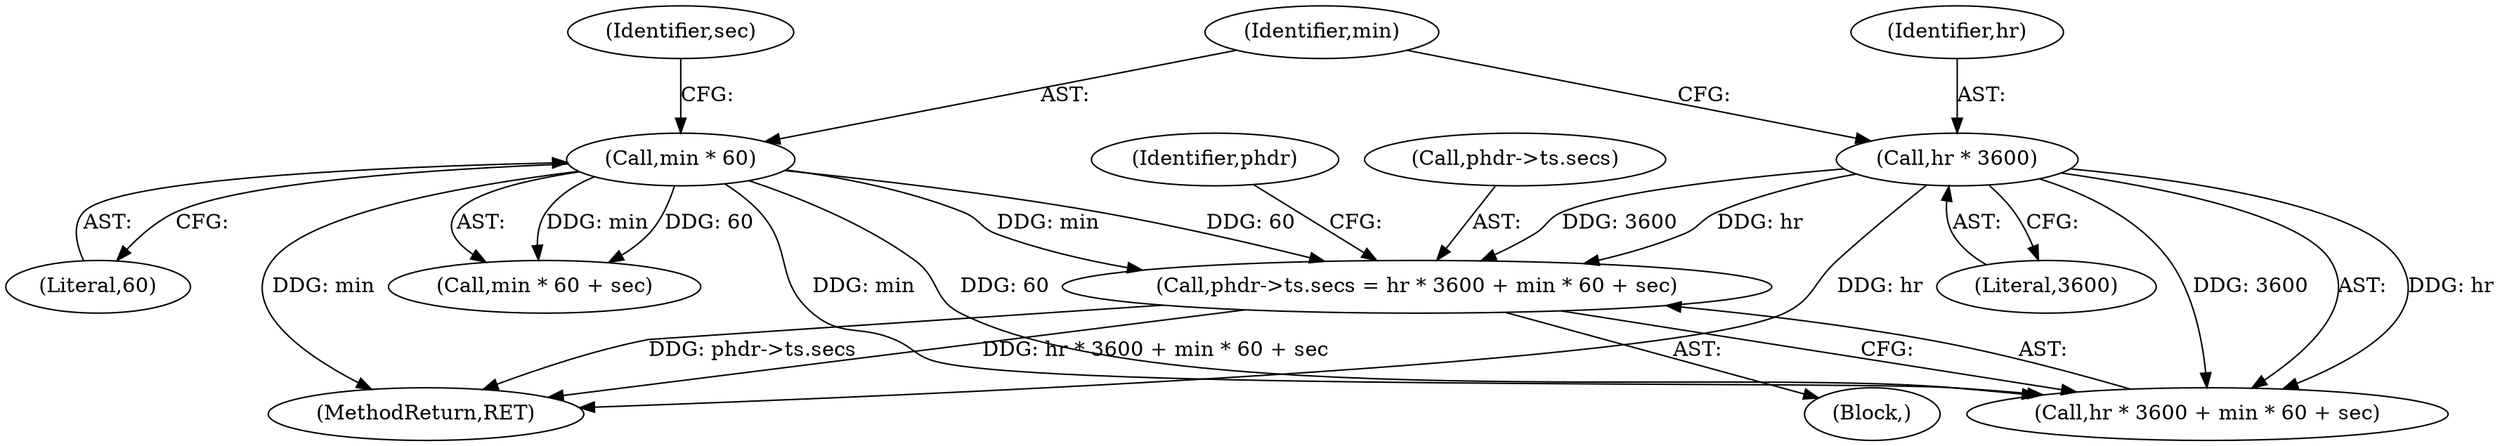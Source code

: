 digraph "0_wireshark_3270dfac43da861c714df76513456b46765ff47f@pointer" {
"1000287" [label="(Call,phdr->ts.secs = hr * 3600 + min * 60 + sec)"];
"1000294" [label="(Call,hr * 3600)"];
"1000298" [label="(Call,min * 60)"];
"1000305" [label="(Identifier,phdr)"];
"1000296" [label="(Literal,3600)"];
"1000114" [label="(Block,)"];
"1000301" [label="(Identifier,sec)"];
"1000297" [label="(Call,min * 60 + sec)"];
"1000299" [label="(Identifier,min)"];
"1000476" [label="(MethodReturn,RET)"];
"1000298" [label="(Call,min * 60)"];
"1000300" [label="(Literal,60)"];
"1000287" [label="(Call,phdr->ts.secs = hr * 3600 + min * 60 + sec)"];
"1000293" [label="(Call,hr * 3600 + min * 60 + sec)"];
"1000295" [label="(Identifier,hr)"];
"1000294" [label="(Call,hr * 3600)"];
"1000288" [label="(Call,phdr->ts.secs)"];
"1000287" -> "1000114"  [label="AST: "];
"1000287" -> "1000293"  [label="CFG: "];
"1000288" -> "1000287"  [label="AST: "];
"1000293" -> "1000287"  [label="AST: "];
"1000305" -> "1000287"  [label="CFG: "];
"1000287" -> "1000476"  [label="DDG: hr * 3600 + min * 60 + sec"];
"1000287" -> "1000476"  [label="DDG: phdr->ts.secs"];
"1000294" -> "1000287"  [label="DDG: hr"];
"1000294" -> "1000287"  [label="DDG: 3600"];
"1000298" -> "1000287"  [label="DDG: min"];
"1000298" -> "1000287"  [label="DDG: 60"];
"1000294" -> "1000293"  [label="AST: "];
"1000294" -> "1000296"  [label="CFG: "];
"1000295" -> "1000294"  [label="AST: "];
"1000296" -> "1000294"  [label="AST: "];
"1000299" -> "1000294"  [label="CFG: "];
"1000294" -> "1000476"  [label="DDG: hr"];
"1000294" -> "1000293"  [label="DDG: hr"];
"1000294" -> "1000293"  [label="DDG: 3600"];
"1000298" -> "1000297"  [label="AST: "];
"1000298" -> "1000300"  [label="CFG: "];
"1000299" -> "1000298"  [label="AST: "];
"1000300" -> "1000298"  [label="AST: "];
"1000301" -> "1000298"  [label="CFG: "];
"1000298" -> "1000476"  [label="DDG: min"];
"1000298" -> "1000293"  [label="DDG: min"];
"1000298" -> "1000293"  [label="DDG: 60"];
"1000298" -> "1000297"  [label="DDG: min"];
"1000298" -> "1000297"  [label="DDG: 60"];
}
